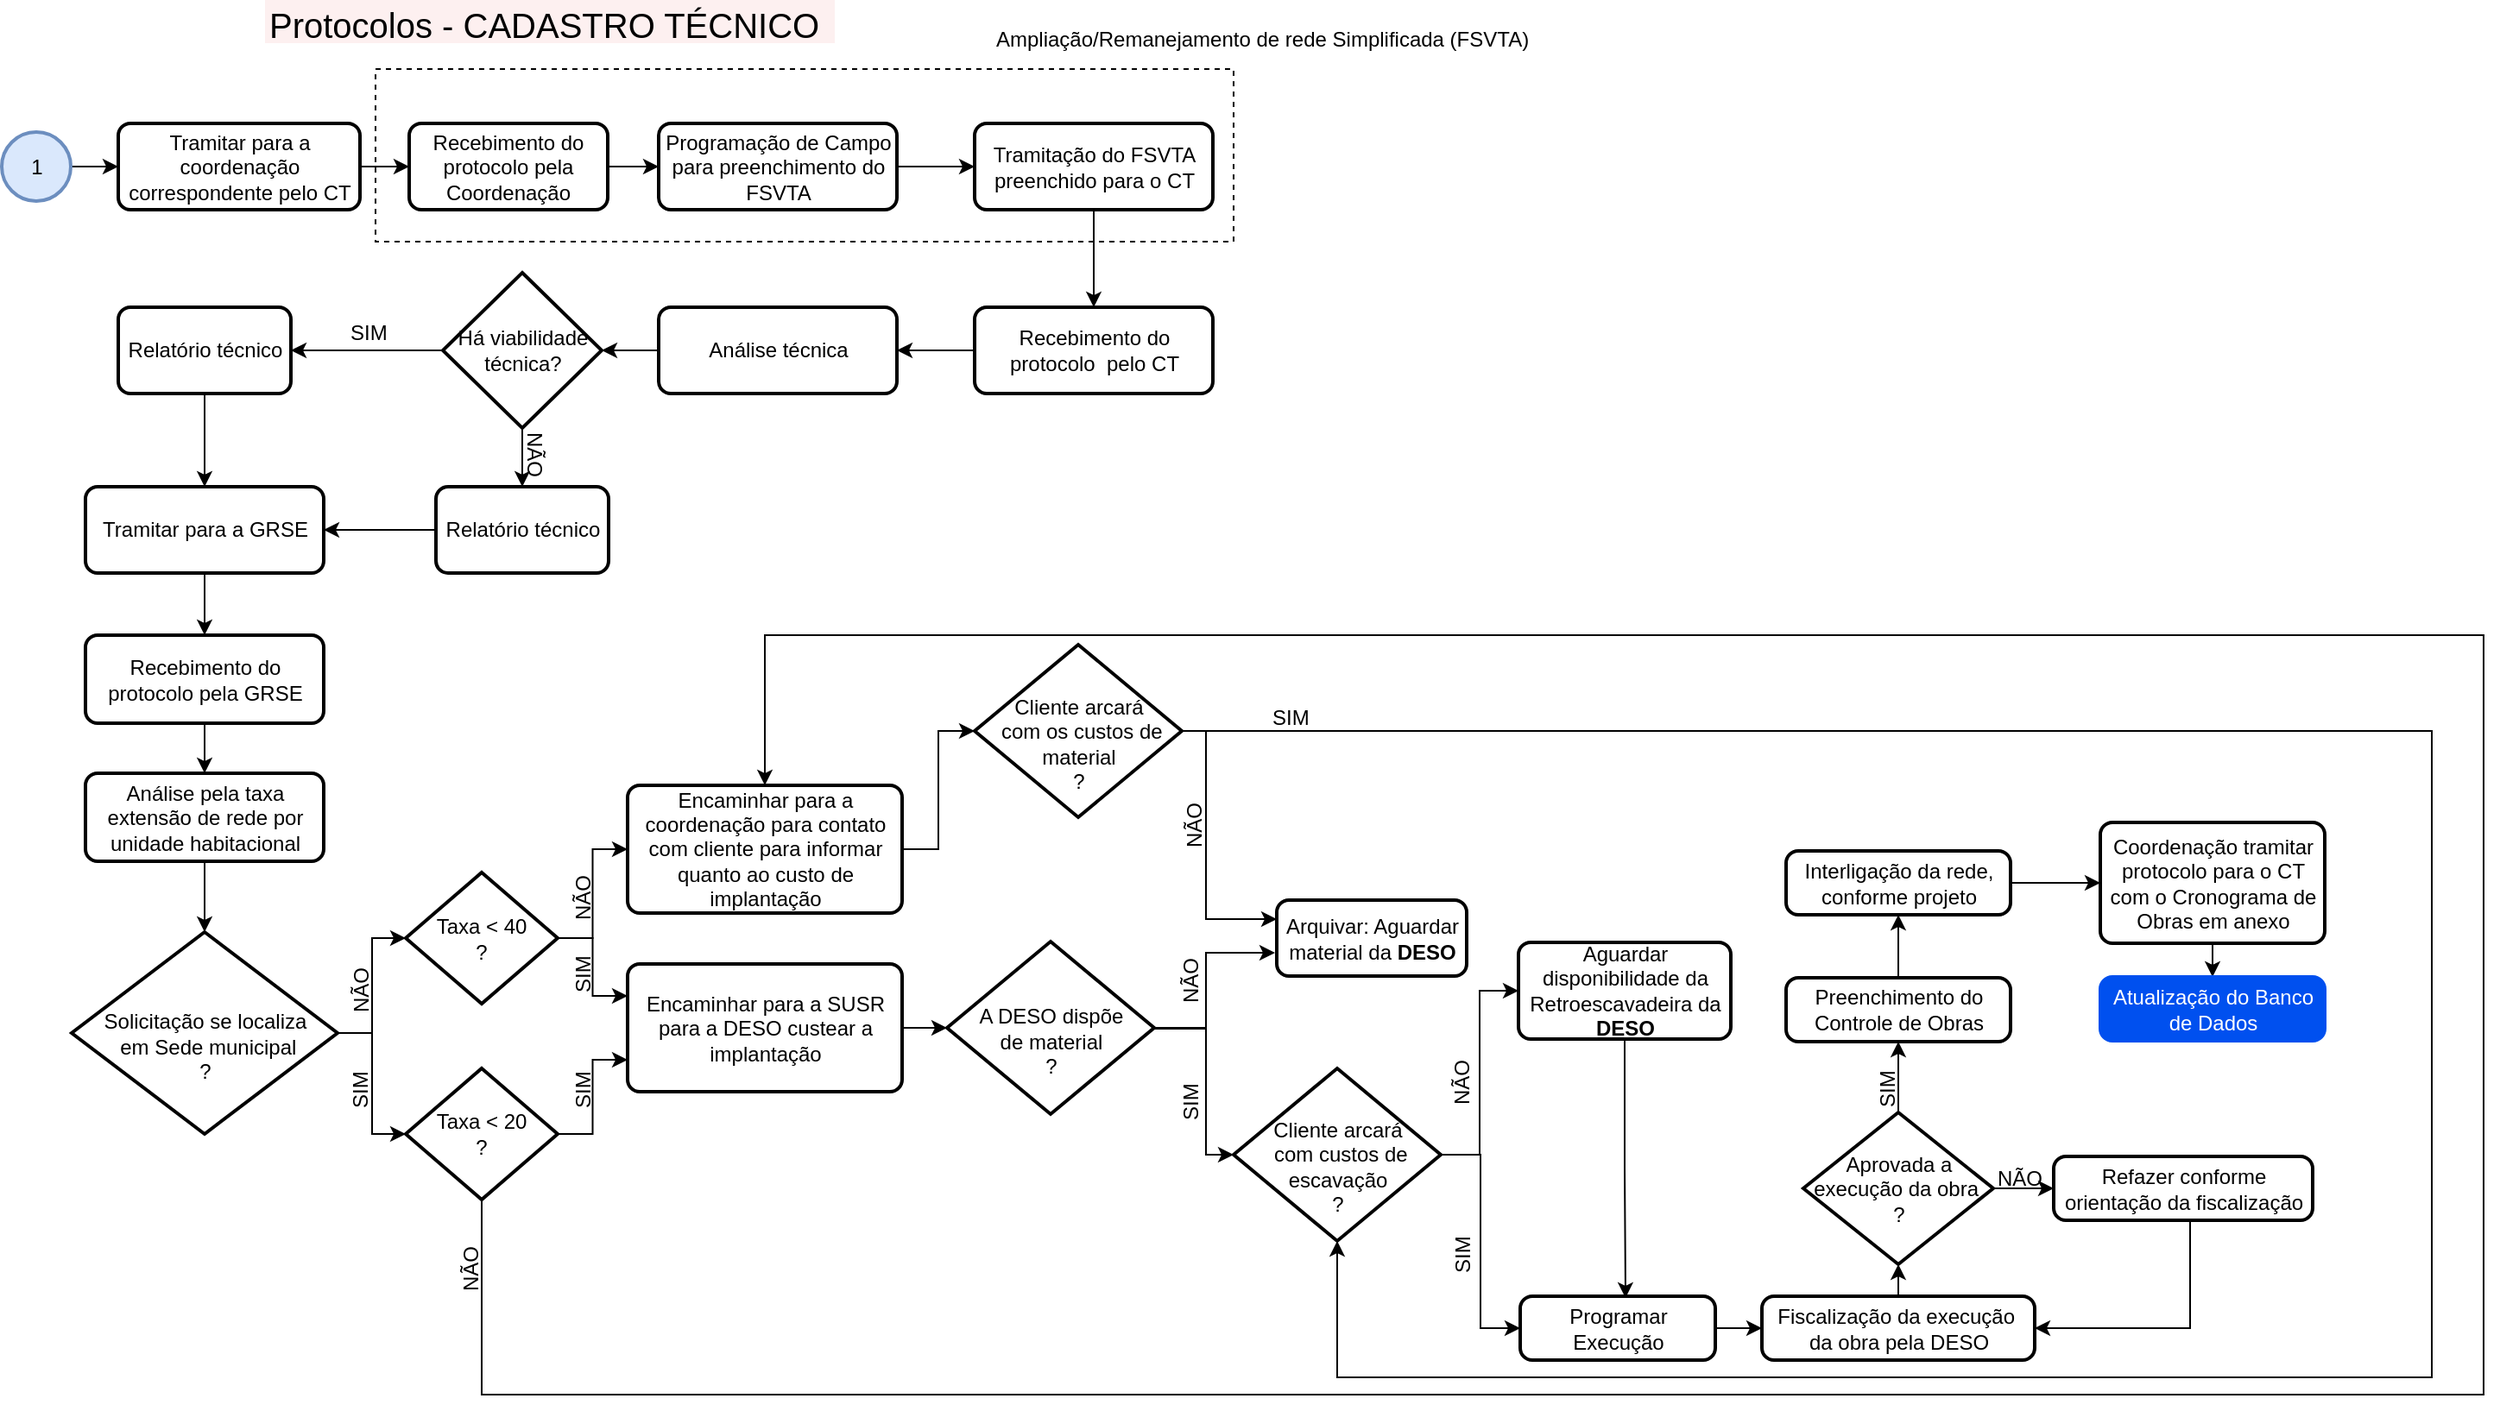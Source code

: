 <mxfile version="10.6.5" type="github"><diagram id="Kz3M7wQVtowlFdyPa3E_" name="Page-1"><mxGraphModel dx="753" dy="610" grid="1" gridSize="10" guides="1" tooltips="1" connect="1" arrows="1" fold="1" page="1" pageScale="1" pageWidth="827" pageHeight="1169" math="0" shadow="0"><root><mxCell id="0"/><mxCell id="1" parent="0"/><mxCell id="e71bxNTfuqMl6MwzLoDZ-1" value="" style="rounded=0;whiteSpace=wrap;html=1;fillColor=none;dashed=1;" vertex="1" parent="1"><mxGeometry x="256.5" y="80" width="497" height="100" as="geometry"/></mxCell><mxCell id="e71bxNTfuqMl6MwzLoDZ-2" style="edgeStyle=orthogonalEdgeStyle;rounded=0;html=1;entryX=1;entryY=0.5;jettySize=auto;orthogonalLoop=1;" edge="1" parent="1" source="e71bxNTfuqMl6MwzLoDZ-3" target="e71bxNTfuqMl6MwzLoDZ-5"><mxGeometry relative="1" as="geometry"/></mxCell><mxCell id="e71bxNTfuqMl6MwzLoDZ-3" value="Há viabilidade técnica?" style="strokeWidth=2;html=1;shape=mxgraph.flowchart.decision;whiteSpace=wrap;align=center;" vertex="1" parent="1"><mxGeometry x="295.5" y="198" width="92" height="90" as="geometry"/></mxCell><mxCell id="e71bxNTfuqMl6MwzLoDZ-4" style="edgeStyle=orthogonalEdgeStyle;rounded=0;html=1;entryX=0.5;entryY=0;jettySize=auto;orthogonalLoop=1;" edge="1" parent="1" source="e71bxNTfuqMl6MwzLoDZ-5" target="e71bxNTfuqMl6MwzLoDZ-33"><mxGeometry relative="1" as="geometry"/></mxCell><mxCell id="e71bxNTfuqMl6MwzLoDZ-5" value="Relatório técnico" style="rounded=1;whiteSpace=wrap;html=1;absoluteArcSize=1;arcSize=14;strokeWidth=2;align=center;" vertex="1" parent="1"><mxGeometry x="107.5" y="218" width="100" height="50" as="geometry"/></mxCell><mxCell id="e71bxNTfuqMl6MwzLoDZ-6" value="SIM" style="text;html=1;resizable=0;points=[];autosize=1;align=left;verticalAlign=top;spacingTop=-4;" vertex="1" parent="1"><mxGeometry x="240" y="223" width="40" height="20" as="geometry"/></mxCell><mxCell id="e71bxNTfuqMl6MwzLoDZ-7" value="NÃO" style="text;html=1;resizable=0;points=[];autosize=1;align=left;verticalAlign=top;spacingTop=-4;rotation=90;" vertex="1" parent="1"><mxGeometry x="328.5" y="298" width="40" height="20" as="geometry"/></mxCell><mxCell id="e71bxNTfuqMl6MwzLoDZ-8" style="edgeStyle=orthogonalEdgeStyle;rounded=0;html=1;entryX=0;entryY=0.5;entryPerimeter=0;jettySize=auto;orthogonalLoop=1;" edge="1" parent="1" source="e71bxNTfuqMl6MwzLoDZ-10" target="e71bxNTfuqMl6MwzLoDZ-40"><mxGeometry relative="1" as="geometry"/></mxCell><mxCell id="e71bxNTfuqMl6MwzLoDZ-9" style="edgeStyle=orthogonalEdgeStyle;rounded=0;html=1;entryX=0;entryY=0.5;entryPerimeter=0;jettySize=auto;orthogonalLoop=1;" edge="1" parent="1" source="e71bxNTfuqMl6MwzLoDZ-10" target="e71bxNTfuqMl6MwzLoDZ-43"><mxGeometry relative="1" as="geometry"/></mxCell><mxCell id="e71bxNTfuqMl6MwzLoDZ-10" value="&lt;br&gt;Solicitação se localiza&lt;br&gt;&amp;nbsp;em Sede municipal&lt;br&gt;?&lt;br&gt;" style="strokeWidth=2;html=1;shape=mxgraph.flowchart.decision;whiteSpace=wrap;align=center;verticalAlign=middle;horizontal=1;" vertex="1" parent="1"><mxGeometry x="80.5" y="580" width="154" height="117" as="geometry"/></mxCell><mxCell id="e71bxNTfuqMl6MwzLoDZ-11" value="NÃO" style="text;html=1;resizable=0;points=[];autosize=1;align=left;verticalAlign=top;spacingTop=-4;rotation=-90;" vertex="1" parent="1"><mxGeometry x="228" y="598.5" width="40" height="20" as="geometry"/></mxCell><mxCell id="e71bxNTfuqMl6MwzLoDZ-12" value="SIM" style="text;html=1;resizable=0;points=[];autosize=1;align=left;verticalAlign=top;spacingTop=-4;rotation=-90;" vertex="1" parent="1"><mxGeometry x="227.5" y="654.5" width="40" height="20" as="geometry"/></mxCell><mxCell id="e71bxNTfuqMl6MwzLoDZ-13" style="edgeStyle=orthogonalEdgeStyle;rounded=0;html=1;entryX=0;entryY=0.5;jettySize=auto;orthogonalLoop=1;" edge="1" parent="1" source="e71bxNTfuqMl6MwzLoDZ-14" target="e71bxNTfuqMl6MwzLoDZ-17"><mxGeometry relative="1" as="geometry"/></mxCell><mxCell id="e71bxNTfuqMl6MwzLoDZ-14" value="1" style="verticalLabelPosition=middle;verticalAlign=middle;html=1;strokeWidth=2;shape=mxgraph.flowchart.on-page_reference;align=center;fillColor=#dae8fc;strokeColor=#6c8ebf;labelPosition=center;" vertex="1" parent="1"><mxGeometry x="40" y="116.5" width="40" height="40" as="geometry"/></mxCell><mxCell id="e71bxNTfuqMl6MwzLoDZ-15" value="Ampliação/Remanejamento de rede Simplificada (FSVTA)" style="text;html=1;resizable=0;points=[];autosize=1;align=left;verticalAlign=top;spacingTop=-4;" vertex="1" parent="1"><mxGeometry x="613.5" y="52.5" width="320" height="20" as="geometry"/></mxCell><mxCell id="e71bxNTfuqMl6MwzLoDZ-16" style="edgeStyle=orthogonalEdgeStyle;rounded=0;html=1;exitX=1;exitY=0.5;entryX=0;entryY=0.5;jettySize=auto;orthogonalLoop=1;" edge="1" parent="1" source="e71bxNTfuqMl6MwzLoDZ-17" target="e71bxNTfuqMl6MwzLoDZ-20"><mxGeometry relative="1" as="geometry"/></mxCell><mxCell id="e71bxNTfuqMl6MwzLoDZ-17" value="&lt;font style=&quot;vertical-align: inherit&quot;&gt;&lt;font style=&quot;vertical-align: inherit&quot;&gt;Tramitar para a coordenação correspondente pelo CT&lt;/font&gt;&lt;/font&gt;" style="rounded=1;whiteSpace=wrap;html=1;absoluteArcSize=1;arcSize=14;strokeWidth=2;align=center;" vertex="1" parent="1"><mxGeometry x="107.5" y="111.5" width="140" height="50" as="geometry"/></mxCell><mxCell id="e71bxNTfuqMl6MwzLoDZ-18" value="&lt;font style=&quot;font-size: 20px&quot;&gt;Protocolos - CADASTRO TÉCNICO&lt;/font&gt;" style="text;html=1;resizable=0;points=[];autosize=1;align=left;verticalAlign=top;spacingTop=-4;fillColor=#f8cecc;strokeColor=none;rounded=1;shadow=0;comic=0;arcSize=0;perimeterSpacing=3;strokeWidth=1;opacity=30;" vertex="1" parent="1"><mxGeometry x="192.5" y="40" width="330" height="25" as="geometry"/></mxCell><mxCell id="e71bxNTfuqMl6MwzLoDZ-19" style="edgeStyle=orthogonalEdgeStyle;rounded=0;html=1;jettySize=auto;orthogonalLoop=1;" edge="1" parent="1" source="e71bxNTfuqMl6MwzLoDZ-20" target="e71bxNTfuqMl6MwzLoDZ-22"><mxGeometry relative="1" as="geometry"/></mxCell><mxCell id="e71bxNTfuqMl6MwzLoDZ-20" value="Recebimento do protocolo pela Coordenação" style="rounded=1;whiteSpace=wrap;html=1;absoluteArcSize=1;arcSize=14;strokeWidth=2;align=center;" vertex="1" parent="1"><mxGeometry x="276" y="111.5" width="115" height="50" as="geometry"/></mxCell><mxCell id="e71bxNTfuqMl6MwzLoDZ-21" value="" style="edgeStyle=orthogonalEdgeStyle;rounded=0;html=1;jettySize=auto;orthogonalLoop=1;" edge="1" parent="1" source="e71bxNTfuqMl6MwzLoDZ-22" target="e71bxNTfuqMl6MwzLoDZ-24"><mxGeometry relative="1" as="geometry"/></mxCell><mxCell id="e71bxNTfuqMl6MwzLoDZ-22" value="Programação de Campo para preenchimento do FSVTA" style="rounded=1;whiteSpace=wrap;html=1;absoluteArcSize=1;arcSize=14;strokeWidth=2;align=center;" vertex="1" parent="1"><mxGeometry x="420.5" y="111.5" width="138" height="50" as="geometry"/></mxCell><mxCell id="e71bxNTfuqMl6MwzLoDZ-23" style="edgeStyle=orthogonalEdgeStyle;rounded=0;html=1;entryX=0.5;entryY=0;jettySize=auto;orthogonalLoop=1;" edge="1" parent="1" source="e71bxNTfuqMl6MwzLoDZ-24" target="e71bxNTfuqMl6MwzLoDZ-26"><mxGeometry relative="1" as="geometry"/></mxCell><mxCell id="e71bxNTfuqMl6MwzLoDZ-24" value="Tramitação do FSVTA preenchido para o CT" style="rounded=1;whiteSpace=wrap;html=1;absoluteArcSize=1;arcSize=14;strokeWidth=2;align=center;" vertex="1" parent="1"><mxGeometry x="603.5" y="111.5" width="138" height="50" as="geometry"/></mxCell><mxCell id="e71bxNTfuqMl6MwzLoDZ-25" value="" style="edgeStyle=orthogonalEdgeStyle;rounded=0;html=1;jettySize=auto;orthogonalLoop=1;" edge="1" parent="1" source="e71bxNTfuqMl6MwzLoDZ-26" target="e71bxNTfuqMl6MwzLoDZ-28"><mxGeometry relative="1" as="geometry"/></mxCell><mxCell id="e71bxNTfuqMl6MwzLoDZ-26" value="Recebimento do protocolo&amp;nbsp; pelo CT" style="rounded=1;whiteSpace=wrap;html=1;absoluteArcSize=1;arcSize=14;strokeWidth=2;align=center;" vertex="1" parent="1"><mxGeometry x="603.5" y="218" width="138" height="50" as="geometry"/></mxCell><mxCell id="e71bxNTfuqMl6MwzLoDZ-27" style="edgeStyle=orthogonalEdgeStyle;rounded=0;html=1;jettySize=auto;orthogonalLoop=1;" edge="1" parent="1" source="e71bxNTfuqMl6MwzLoDZ-28" target="e71bxNTfuqMl6MwzLoDZ-3"><mxGeometry relative="1" as="geometry"/></mxCell><mxCell id="e71bxNTfuqMl6MwzLoDZ-28" value="Análise técnica" style="rounded=1;whiteSpace=wrap;html=1;absoluteArcSize=1;arcSize=14;strokeWidth=2;align=center;" vertex="1" parent="1"><mxGeometry x="420.5" y="218" width="138" height="50" as="geometry"/></mxCell><mxCell id="e71bxNTfuqMl6MwzLoDZ-29" style="edgeStyle=orthogonalEdgeStyle;rounded=0;html=1;jettySize=auto;orthogonalLoop=1;" edge="1" parent="1" source="e71bxNTfuqMl6MwzLoDZ-30" target="e71bxNTfuqMl6MwzLoDZ-33"><mxGeometry relative="1" as="geometry"/></mxCell><mxCell id="e71bxNTfuqMl6MwzLoDZ-30" value="Relatório técnico" style="rounded=1;whiteSpace=wrap;html=1;absoluteArcSize=1;arcSize=14;strokeWidth=2;align=center;" vertex="1" parent="1"><mxGeometry x="291.5" y="322" width="100" height="50" as="geometry"/></mxCell><mxCell id="e71bxNTfuqMl6MwzLoDZ-31" style="edgeStyle=orthogonalEdgeStyle;rounded=0;html=1;entryX=0.5;entryY=0;jettySize=auto;orthogonalLoop=1;" edge="1" parent="1" source="e71bxNTfuqMl6MwzLoDZ-3" target="e71bxNTfuqMl6MwzLoDZ-30"><mxGeometry relative="1" as="geometry"><mxPoint x="341.5" y="288" as="sourcePoint"/><mxPoint x="331.5" y="506" as="targetPoint"/></mxGeometry></mxCell><mxCell id="e71bxNTfuqMl6MwzLoDZ-32" value="" style="edgeStyle=orthogonalEdgeStyle;rounded=0;html=1;jettySize=auto;orthogonalLoop=1;" edge="1" parent="1" source="e71bxNTfuqMl6MwzLoDZ-33" target="e71bxNTfuqMl6MwzLoDZ-35"><mxGeometry relative="1" as="geometry"/></mxCell><mxCell id="e71bxNTfuqMl6MwzLoDZ-33" value="Tramitar para a GRSE" style="rounded=1;whiteSpace=wrap;html=1;absoluteArcSize=1;arcSize=14;strokeWidth=2;align=center;" vertex="1" parent="1"><mxGeometry x="88.5" y="322" width="138" height="50" as="geometry"/></mxCell><mxCell id="e71bxNTfuqMl6MwzLoDZ-34" style="edgeStyle=orthogonalEdgeStyle;rounded=0;html=1;entryX=0.5;entryY=0;jettySize=auto;orthogonalLoop=1;" edge="1" parent="1" source="e71bxNTfuqMl6MwzLoDZ-35" target="e71bxNTfuqMl6MwzLoDZ-37"><mxGeometry relative="1" as="geometry"/></mxCell><mxCell id="e71bxNTfuqMl6MwzLoDZ-35" value="Recebimento do protocolo pela GRSE" style="rounded=1;whiteSpace=wrap;html=1;absoluteArcSize=1;arcSize=14;strokeWidth=2;align=center;" vertex="1" parent="1"><mxGeometry x="88.5" y="408" width="138" height="51" as="geometry"/></mxCell><mxCell id="e71bxNTfuqMl6MwzLoDZ-36" style="edgeStyle=orthogonalEdgeStyle;rounded=0;html=1;entryX=0.5;entryY=0;entryPerimeter=0;jettySize=auto;orthogonalLoop=1;" edge="1" parent="1" source="e71bxNTfuqMl6MwzLoDZ-37" target="e71bxNTfuqMl6MwzLoDZ-10"><mxGeometry relative="1" as="geometry"/></mxCell><mxCell id="e71bxNTfuqMl6MwzLoDZ-37" value="Análise pela taxa extensão de rede por unidade habitacional" style="rounded=1;whiteSpace=wrap;html=1;absoluteArcSize=1;arcSize=14;strokeWidth=2;align=center;" vertex="1" parent="1"><mxGeometry x="88.5" y="488" width="138" height="51" as="geometry"/></mxCell><mxCell id="e71bxNTfuqMl6MwzLoDZ-38" style="edgeStyle=orthogonalEdgeStyle;rounded=0;html=1;entryX=0;entryY=0.25;jettySize=auto;orthogonalLoop=1;" edge="1" parent="1" source="e71bxNTfuqMl6MwzLoDZ-40" target="e71bxNTfuqMl6MwzLoDZ-47"><mxGeometry relative="1" as="geometry"/></mxCell><mxCell id="e71bxNTfuqMl6MwzLoDZ-39" style="edgeStyle=orthogonalEdgeStyle;rounded=0;html=1;entryX=0;entryY=0.5;jettySize=auto;orthogonalLoop=1;" edge="1" parent="1" source="e71bxNTfuqMl6MwzLoDZ-40" target="e71bxNTfuqMl6MwzLoDZ-45"><mxGeometry relative="1" as="geometry"/></mxCell><mxCell id="e71bxNTfuqMl6MwzLoDZ-40" value="Taxa &amp;lt; 40&lt;br&gt;?&lt;br&gt;" style="strokeWidth=2;html=1;shape=mxgraph.flowchart.decision;whiteSpace=wrap;align=center;verticalAlign=middle;horizontal=1;" vertex="1" parent="1"><mxGeometry x="274.0" y="545.5" width="88" height="76" as="geometry"/></mxCell><mxCell id="e71bxNTfuqMl6MwzLoDZ-41" style="edgeStyle=orthogonalEdgeStyle;rounded=0;html=1;entryX=0;entryY=0.75;jettySize=auto;orthogonalLoop=1;" edge="1" parent="1" source="e71bxNTfuqMl6MwzLoDZ-43" target="e71bxNTfuqMl6MwzLoDZ-47"><mxGeometry relative="1" as="geometry"/></mxCell><mxCell id="e71bxNTfuqMl6MwzLoDZ-42" style="edgeStyle=orthogonalEdgeStyle;rounded=0;html=1;jettySize=auto;orthogonalLoop=1;entryX=0.5;entryY=0;" edge="1" parent="1" source="e71bxNTfuqMl6MwzLoDZ-43" target="e71bxNTfuqMl6MwzLoDZ-45"><mxGeometry relative="1" as="geometry"><mxPoint x="402.5" y="751.667" as="targetPoint"/><Array as="points"><mxPoint x="318.5" y="848"/><mxPoint x="1477.5" y="848"/><mxPoint x="1477.5" y="408"/><mxPoint x="482.5" y="408"/></Array></mxGeometry></mxCell><mxCell id="e71bxNTfuqMl6MwzLoDZ-43" value="Taxa &amp;lt; 20&lt;br&gt;?&lt;br&gt;" style="strokeWidth=2;html=1;shape=mxgraph.flowchart.decision;whiteSpace=wrap;align=center;verticalAlign=middle;horizontal=1;" vertex="1" parent="1"><mxGeometry x="274.0" y="659" width="88" height="76" as="geometry"/></mxCell><mxCell id="e71bxNTfuqMl6MwzLoDZ-44" style="edgeStyle=orthogonalEdgeStyle;rounded=0;html=1;entryX=0;entryY=0.5;entryPerimeter=0;jettySize=auto;orthogonalLoop=1;" edge="1" parent="1" source="e71bxNTfuqMl6MwzLoDZ-45" target="e71bxNTfuqMl6MwzLoDZ-66"><mxGeometry relative="1" as="geometry"/></mxCell><mxCell id="e71bxNTfuqMl6MwzLoDZ-45" value="Encaminhar para a coordenação para contato com cliente para informar quanto ao custo de implantação" style="rounded=1;whiteSpace=wrap;html=1;absoluteArcSize=1;arcSize=14;strokeWidth=2;align=center;" vertex="1" parent="1"><mxGeometry x="402.5" y="495" width="159" height="74" as="geometry"/></mxCell><mxCell id="e71bxNTfuqMl6MwzLoDZ-46" style="edgeStyle=orthogonalEdgeStyle;rounded=0;html=1;exitX=1;exitY=0.5;entryX=0;entryY=0.5;entryPerimeter=0;jettySize=auto;orthogonalLoop=1;" edge="1" parent="1" source="e71bxNTfuqMl6MwzLoDZ-47" target="e71bxNTfuqMl6MwzLoDZ-54"><mxGeometry relative="1" as="geometry"/></mxCell><mxCell id="e71bxNTfuqMl6MwzLoDZ-47" value="Encaminhar para a SUSR para a DESO custear a implantação" style="rounded=1;whiteSpace=wrap;html=1;absoluteArcSize=1;arcSize=14;strokeWidth=2;align=center;" vertex="1" parent="1"><mxGeometry x="402.5" y="598.5" width="159" height="74" as="geometry"/></mxCell><mxCell id="e71bxNTfuqMl6MwzLoDZ-48" value="SIM" style="text;html=1;resizable=0;points=[];autosize=1;align=left;verticalAlign=top;spacingTop=-4;rotation=-90;" vertex="1" parent="1"><mxGeometry x="356.5" y="654.5" width="40" height="20" as="geometry"/></mxCell><mxCell id="e71bxNTfuqMl6MwzLoDZ-49" value="SIM&lt;br&gt;" style="text;html=1;resizable=0;points=[];autosize=1;align=left;verticalAlign=top;spacingTop=-4;rotation=-90;" vertex="1" parent="1"><mxGeometry x="356.5" y="587.5" width="40" height="20" as="geometry"/></mxCell><mxCell id="e71bxNTfuqMl6MwzLoDZ-50" value="NÃO" style="text;html=1;resizable=0;points=[];autosize=1;align=left;verticalAlign=top;spacingTop=-4;rotation=-90;" vertex="1" parent="1"><mxGeometry x="356.5" y="545.5" width="40" height="20" as="geometry"/></mxCell><mxCell id="e71bxNTfuqMl6MwzLoDZ-51" value="NÃO" style="text;html=1;resizable=0;points=[];autosize=1;align=left;verticalAlign=top;spacingTop=-4;rotation=-90;" vertex="1" parent="1"><mxGeometry x="292" y="760" width="40" height="20" as="geometry"/></mxCell><mxCell id="e71bxNTfuqMl6MwzLoDZ-52" style="edgeStyle=orthogonalEdgeStyle;rounded=0;html=1;exitX=1;exitY=0.5;exitPerimeter=0;entryX=0;entryY=0.5;entryPerimeter=0;jettySize=auto;orthogonalLoop=1;" edge="1" parent="1" source="e71bxNTfuqMl6MwzLoDZ-54" target="e71bxNTfuqMl6MwzLoDZ-59"><mxGeometry relative="1" as="geometry"><Array as="points"><mxPoint x="737.5" y="636"/><mxPoint x="737.5" y="709"/></Array></mxGeometry></mxCell><mxCell id="e71bxNTfuqMl6MwzLoDZ-53" style="edgeStyle=elbowEdgeStyle;rounded=0;html=1;jettySize=auto;orthogonalLoop=1;" edge="1" parent="1" source="e71bxNTfuqMl6MwzLoDZ-54"><mxGeometry relative="1" as="geometry"><mxPoint x="777.5" y="592" as="targetPoint"/><Array as="points"><mxPoint x="737.5" y="636"/><mxPoint x="727.5" y="636"/><mxPoint x="727.5" y="636"/></Array></mxGeometry></mxCell><mxCell id="e71bxNTfuqMl6MwzLoDZ-54" value="&lt;br&gt;A DESO dispõe &lt;br&gt;de material&lt;br&gt;?&lt;br&gt;" style="strokeWidth=2;html=1;shape=mxgraph.flowchart.decision;whiteSpace=wrap;align=center;verticalAlign=middle;horizontal=1;" vertex="1" parent="1"><mxGeometry x="587.5" y="585.5" width="120" height="100" as="geometry"/></mxCell><mxCell id="e71bxNTfuqMl6MwzLoDZ-55" style="edgeStyle=orthogonalEdgeStyle;rounded=0;html=1;entryX=0;entryY=0.5;jettySize=auto;orthogonalLoop=1;" edge="1" parent="1" source="e71bxNTfuqMl6MwzLoDZ-56" target="e71bxNTfuqMl6MwzLoDZ-73"><mxGeometry relative="1" as="geometry"/></mxCell><mxCell id="e71bxNTfuqMl6MwzLoDZ-56" value="Programar Execução" style="rounded=1;whiteSpace=wrap;html=1;absoluteArcSize=1;arcSize=14;strokeWidth=2;align=center;" vertex="1" parent="1"><mxGeometry x="919.5" y="791" width="113" height="37" as="geometry"/></mxCell><mxCell id="e71bxNTfuqMl6MwzLoDZ-57" style="edgeStyle=orthogonalEdgeStyle;rounded=0;html=1;entryX=0;entryY=0.5;jettySize=auto;orthogonalLoop=1;" edge="1" parent="1" source="e71bxNTfuqMl6MwzLoDZ-59" target="e71bxNTfuqMl6MwzLoDZ-56"><mxGeometry relative="1" as="geometry"/></mxCell><mxCell id="e71bxNTfuqMl6MwzLoDZ-58" style="edgeStyle=elbowEdgeStyle;rounded=0;html=1;entryX=0;entryY=0.5;jettySize=auto;orthogonalLoop=1;" edge="1" parent="1" source="e71bxNTfuqMl6MwzLoDZ-59" target="e71bxNTfuqMl6MwzLoDZ-71"><mxGeometry relative="1" as="geometry"/></mxCell><mxCell id="e71bxNTfuqMl6MwzLoDZ-59" value="&lt;br&gt;Cliente arcará&lt;br&gt;&amp;nbsp;com custos de escavação&lt;br&gt;?&lt;br&gt;" style="strokeWidth=2;html=1;shape=mxgraph.flowchart.decision;whiteSpace=wrap;align=center;verticalAlign=middle;horizontal=1;" vertex="1" parent="1"><mxGeometry x="753.5" y="659" width="120" height="100" as="geometry"/></mxCell><mxCell id="e71bxNTfuqMl6MwzLoDZ-60" value="SIM" style="text;html=1;resizable=0;points=[];autosize=1;align=left;verticalAlign=top;spacingTop=-4;rotation=-90;" vertex="1" parent="1"><mxGeometry x="708.5" y="661.5" width="40" height="20" as="geometry"/></mxCell><mxCell id="e71bxNTfuqMl6MwzLoDZ-61" value="SIM" style="text;html=1;resizable=0;points=[];autosize=1;align=left;verticalAlign=top;spacingTop=-4;rotation=-90;" vertex="1" parent="1"><mxGeometry x="866.5" y="750" width="40" height="20" as="geometry"/></mxCell><mxCell id="e71bxNTfuqMl6MwzLoDZ-62" value="Arquivar: Aguardar material da &lt;b&gt;DESO&lt;/b&gt;&lt;br&gt;" style="rounded=1;whiteSpace=wrap;html=1;absoluteArcSize=1;arcSize=14;strokeWidth=2;align=center;" vertex="1" parent="1"><mxGeometry x="778.5" y="561.5" width="110" height="44" as="geometry"/></mxCell><mxCell id="e71bxNTfuqMl6MwzLoDZ-63" value="NÃO" style="text;html=1;resizable=0;points=[];autosize=1;align=left;verticalAlign=top;spacingTop=-4;rotation=-90;" vertex="1" parent="1"><mxGeometry x="865.5" y="652.5" width="40" height="20" as="geometry"/></mxCell><mxCell id="e71bxNTfuqMl6MwzLoDZ-64" style="edgeStyle=orthogonalEdgeStyle;rounded=0;html=1;entryX=0.5;entryY=1;entryPerimeter=0;jettySize=auto;orthogonalLoop=1;" edge="1" parent="1" source="e71bxNTfuqMl6MwzLoDZ-66" target="e71bxNTfuqMl6MwzLoDZ-59"><mxGeometry relative="1" as="geometry"><Array as="points"><mxPoint x="1447.5" y="463"/><mxPoint x="1447.5" y="838"/><mxPoint x="813.5" y="838"/></Array></mxGeometry></mxCell><mxCell id="e71bxNTfuqMl6MwzLoDZ-65" style="edgeStyle=elbowEdgeStyle;rounded=0;html=1;entryX=0;entryY=0.25;jettySize=auto;orthogonalLoop=1;" edge="1" parent="1" source="e71bxNTfuqMl6MwzLoDZ-66" target="e71bxNTfuqMl6MwzLoDZ-62"><mxGeometry relative="1" as="geometry"><Array as="points"><mxPoint x="737.5" y="573"/><mxPoint x="751.5" y="542"/></Array></mxGeometry></mxCell><mxCell id="e71bxNTfuqMl6MwzLoDZ-66" value="&lt;br&gt;Cliente arcará&lt;br&gt;&amp;nbsp;com os custos de material&lt;br&gt;?&lt;br&gt;" style="strokeWidth=2;html=1;shape=mxgraph.flowchart.decision;whiteSpace=wrap;align=center;verticalAlign=middle;horizontal=1;" vertex="1" parent="1"><mxGeometry x="603.5" y="413.5" width="120" height="100" as="geometry"/></mxCell><mxCell id="e71bxNTfuqMl6MwzLoDZ-67" value="NÃO" style="text;html=1;resizable=0;points=[];autosize=1;align=left;verticalAlign=top;spacingTop=-4;rotation=-90;" vertex="1" parent="1"><mxGeometry x="708.5" y="593.5" width="40" height="20" as="geometry"/></mxCell><mxCell id="e71bxNTfuqMl6MwzLoDZ-68" value="NÃO" style="text;html=1;resizable=0;points=[];autosize=1;align=left;verticalAlign=top;spacingTop=-4;rotation=-90;" vertex="1" parent="1"><mxGeometry x="710.5" y="503.5" width="40" height="20" as="geometry"/></mxCell><mxCell id="e71bxNTfuqMl6MwzLoDZ-69" value="SIM" style="text;html=1;resizable=0;points=[];autosize=1;align=left;verticalAlign=top;spacingTop=-4;rotation=0;" vertex="1" parent="1"><mxGeometry x="773.5" y="445.5" width="40" height="20" as="geometry"/></mxCell><mxCell id="e71bxNTfuqMl6MwzLoDZ-70" style="edgeStyle=orthogonalEdgeStyle;rounded=0;html=1;entryX=0.54;entryY=0.027;jettySize=auto;orthogonalLoop=1;entryPerimeter=0;" edge="1" parent="1" source="e71bxNTfuqMl6MwzLoDZ-71" target="e71bxNTfuqMl6MwzLoDZ-56"><mxGeometry relative="1" as="geometry"/></mxCell><mxCell id="e71bxNTfuqMl6MwzLoDZ-71" value="Aguardar disponibilidade da Retroescavadeira da &lt;b&gt;DESO&lt;/b&gt;&lt;br&gt;" style="rounded=1;whiteSpace=wrap;html=1;absoluteArcSize=1;arcSize=14;strokeWidth=2;align=center;" vertex="1" parent="1"><mxGeometry x="918.5" y="586" width="123" height="56" as="geometry"/></mxCell><mxCell id="e71bxNTfuqMl6MwzLoDZ-72" style="edgeStyle=orthogonalEdgeStyle;rounded=0;html=1;entryX=0.5;entryY=1;entryPerimeter=0;jettySize=auto;orthogonalLoop=1;" edge="1" parent="1" source="e71bxNTfuqMl6MwzLoDZ-73" target="e71bxNTfuqMl6MwzLoDZ-80"><mxGeometry relative="1" as="geometry"/></mxCell><mxCell id="e71bxNTfuqMl6MwzLoDZ-73" value="&lt;font style=&quot;vertical-align: inherit&quot;&gt;&lt;font style=&quot;vertical-align: inherit&quot;&gt;&lt;font style=&quot;vertical-align: inherit&quot;&gt;&lt;font style=&quot;vertical-align: inherit&quot;&gt;Fiscalização da execução&amp;nbsp; da obra pela DESO&lt;/font&gt;&lt;/font&gt;&lt;/font&gt;&lt;/font&gt;" style="rounded=1;whiteSpace=wrap;html=1;absoluteArcSize=1;arcSize=14;strokeWidth=2;align=center;" vertex="1" parent="1"><mxGeometry x="1059.5" y="791" width="158" height="37" as="geometry"/></mxCell><mxCell id="e71bxNTfuqMl6MwzLoDZ-74" style="edgeStyle=orthogonalEdgeStyle;rounded=0;html=1;entryX=0.5;entryY=1;jettySize=auto;orthogonalLoop=1;" edge="1" parent="1" source="e71bxNTfuqMl6MwzLoDZ-75" target="e71bxNTfuqMl6MwzLoDZ-86"><mxGeometry relative="1" as="geometry"/></mxCell><mxCell id="e71bxNTfuqMl6MwzLoDZ-75" value="&lt;font style=&quot;vertical-align: inherit&quot;&gt;&lt;font style=&quot;vertical-align: inherit&quot;&gt;&lt;font style=&quot;vertical-align: inherit&quot;&gt;&lt;font style=&quot;vertical-align: inherit&quot;&gt;Preenchimento do Controle de Obras&lt;/font&gt;&lt;/font&gt;&lt;/font&gt;&lt;/font&gt;" style="rounded=1;whiteSpace=wrap;html=1;absoluteArcSize=1;arcSize=14;strokeWidth=2;align=center;" vertex="1" parent="1"><mxGeometry x="1073.5" y="606.5" width="130" height="37" as="geometry"/></mxCell><mxCell id="e71bxNTfuqMl6MwzLoDZ-76" style="edgeStyle=orthogonalEdgeStyle;rounded=0;html=1;entryX=1;entryY=0.5;jettySize=auto;orthogonalLoop=1;" edge="1" parent="1" source="e71bxNTfuqMl6MwzLoDZ-77" target="e71bxNTfuqMl6MwzLoDZ-73"><mxGeometry relative="1" as="geometry"><Array as="points"><mxPoint x="1307.5" y="810"/></Array></mxGeometry></mxCell><mxCell id="e71bxNTfuqMl6MwzLoDZ-77" value="&lt;font style=&quot;vertical-align: inherit&quot;&gt;&lt;font style=&quot;vertical-align: inherit&quot;&gt;&lt;font style=&quot;vertical-align: inherit&quot;&gt;&lt;font style=&quot;vertical-align: inherit&quot;&gt;&lt;font style=&quot;vertical-align: inherit&quot;&gt;&lt;font style=&quot;vertical-align: inherit&quot;&gt;&lt;font style=&quot;vertical-align: inherit&quot;&gt;&lt;font style=&quot;vertical-align: inherit&quot;&gt;Refazer conforme orientação da fiscalização&lt;/font&gt;&lt;/font&gt;&lt;/font&gt;&lt;/font&gt;&lt;/font&gt;&lt;/font&gt;&lt;/font&gt;&lt;/font&gt;" style="rounded=1;whiteSpace=wrap;html=1;absoluteArcSize=1;arcSize=14;strokeWidth=2;align=center;" vertex="1" parent="1"><mxGeometry x="1228.5" y="710" width="150" height="37" as="geometry"/></mxCell><mxCell id="e71bxNTfuqMl6MwzLoDZ-78" style="edgeStyle=orthogonalEdgeStyle;rounded=0;html=1;entryX=0;entryY=0.5;jettySize=auto;orthogonalLoop=1;" edge="1" parent="1" source="e71bxNTfuqMl6MwzLoDZ-80" target="e71bxNTfuqMl6MwzLoDZ-77"><mxGeometry relative="1" as="geometry"/></mxCell><mxCell id="e71bxNTfuqMl6MwzLoDZ-79" style="edgeStyle=orthogonalEdgeStyle;rounded=0;html=1;entryX=0.5;entryY=1;jettySize=auto;orthogonalLoop=1;" edge="1" parent="1" source="e71bxNTfuqMl6MwzLoDZ-80" target="e71bxNTfuqMl6MwzLoDZ-75"><mxGeometry relative="1" as="geometry"/></mxCell><mxCell id="e71bxNTfuqMl6MwzLoDZ-80" value="&lt;font style=&quot;vertical-align: inherit&quot;&gt;&lt;font style=&quot;vertical-align: inherit&quot;&gt;&lt;font style=&quot;vertical-align: inherit&quot;&gt;&lt;font style=&quot;vertical-align: inherit&quot;&gt;Aprovada a &lt;/font&gt;&lt;/font&gt;&lt;br&gt;&lt;font style=&quot;vertical-align: inherit&quot;&gt;&lt;font style=&quot;vertical-align: inherit&quot;&gt;execução da obra&amp;nbsp;&lt;/font&gt;&lt;/font&gt;&lt;br&gt;&lt;font style=&quot;vertical-align: inherit&quot;&gt;&lt;font style=&quot;vertical-align: inherit&quot;&gt;?&lt;/font&gt;&lt;/font&gt;&lt;br&gt;&lt;/font&gt;&lt;/font&gt;" style="strokeWidth=2;html=1;shape=mxgraph.flowchart.decision;whiteSpace=wrap;align=center;verticalAlign=middle;horizontal=1;" vertex="1" parent="1"><mxGeometry x="1083.5" y="684.5" width="110" height="88" as="geometry"/></mxCell><mxCell id="e71bxNTfuqMl6MwzLoDZ-81" value="SIM" style="text;html=1;resizable=0;points=[];autosize=1;align=left;verticalAlign=top;spacingTop=-4;rotation=-90;" vertex="1" parent="1"><mxGeometry x="1112.5" y="654" width="40" height="20" as="geometry"/></mxCell><mxCell id="e71bxNTfuqMl6MwzLoDZ-82" value="NÃO" style="text;html=1;resizable=0;points=[];autosize=1;align=left;verticalAlign=top;spacingTop=-4;rotation=0;" vertex="1" parent="1"><mxGeometry x="1193.5" y="713" width="40" height="20" as="geometry"/></mxCell><mxCell id="e71bxNTfuqMl6MwzLoDZ-83" style="edgeStyle=orthogonalEdgeStyle;rounded=0;html=1;entryX=0.5;entryY=0;jettySize=auto;orthogonalLoop=1;" edge="1" parent="1" source="e71bxNTfuqMl6MwzLoDZ-84" target="e71bxNTfuqMl6MwzLoDZ-87"><mxGeometry relative="1" as="geometry"/></mxCell><mxCell id="e71bxNTfuqMl6MwzLoDZ-84" value="Coordenação tramitar protocolo para o CT com o Cronograma de Obras em anexo" style="rounded=1;whiteSpace=wrap;html=1;absoluteArcSize=1;arcSize=14;strokeWidth=2;align=center;" vertex="1" parent="1"><mxGeometry x="1255.5" y="516.5" width="130" height="70" as="geometry"/></mxCell><mxCell id="e71bxNTfuqMl6MwzLoDZ-85" style="edgeStyle=orthogonalEdgeStyle;rounded=0;html=1;entryX=0;entryY=0.5;jettySize=auto;orthogonalLoop=1;" edge="1" parent="1" source="e71bxNTfuqMl6MwzLoDZ-86" target="e71bxNTfuqMl6MwzLoDZ-84"><mxGeometry relative="1" as="geometry"/></mxCell><mxCell id="e71bxNTfuqMl6MwzLoDZ-86" value="&lt;font style=&quot;vertical-align: inherit&quot;&gt;&lt;font style=&quot;vertical-align: inherit&quot;&gt;&lt;font style=&quot;vertical-align: inherit&quot;&gt;&lt;font style=&quot;vertical-align: inherit&quot;&gt;Interligação da rede, conforme projeto&lt;/font&gt;&lt;/font&gt;&lt;/font&gt;&lt;/font&gt;" style="rounded=1;whiteSpace=wrap;html=1;absoluteArcSize=1;arcSize=14;strokeWidth=2;align=center;" vertex="1" parent="1"><mxGeometry x="1073.5" y="533" width="130" height="37" as="geometry"/></mxCell><mxCell id="e71bxNTfuqMl6MwzLoDZ-87" value="Atualização do Banco de Dados" style="rounded=1;whiteSpace=wrap;html=1;absoluteArcSize=1;arcSize=14;strokeWidth=2;align=center;fillColor=#0050ef;strokeColor=#0050ef;fontColor=#ffffff;" vertex="1" parent="1"><mxGeometry x="1255.5" y="606" width="130" height="37" as="geometry"/></mxCell></root></mxGraphModel></diagram></mxfile>